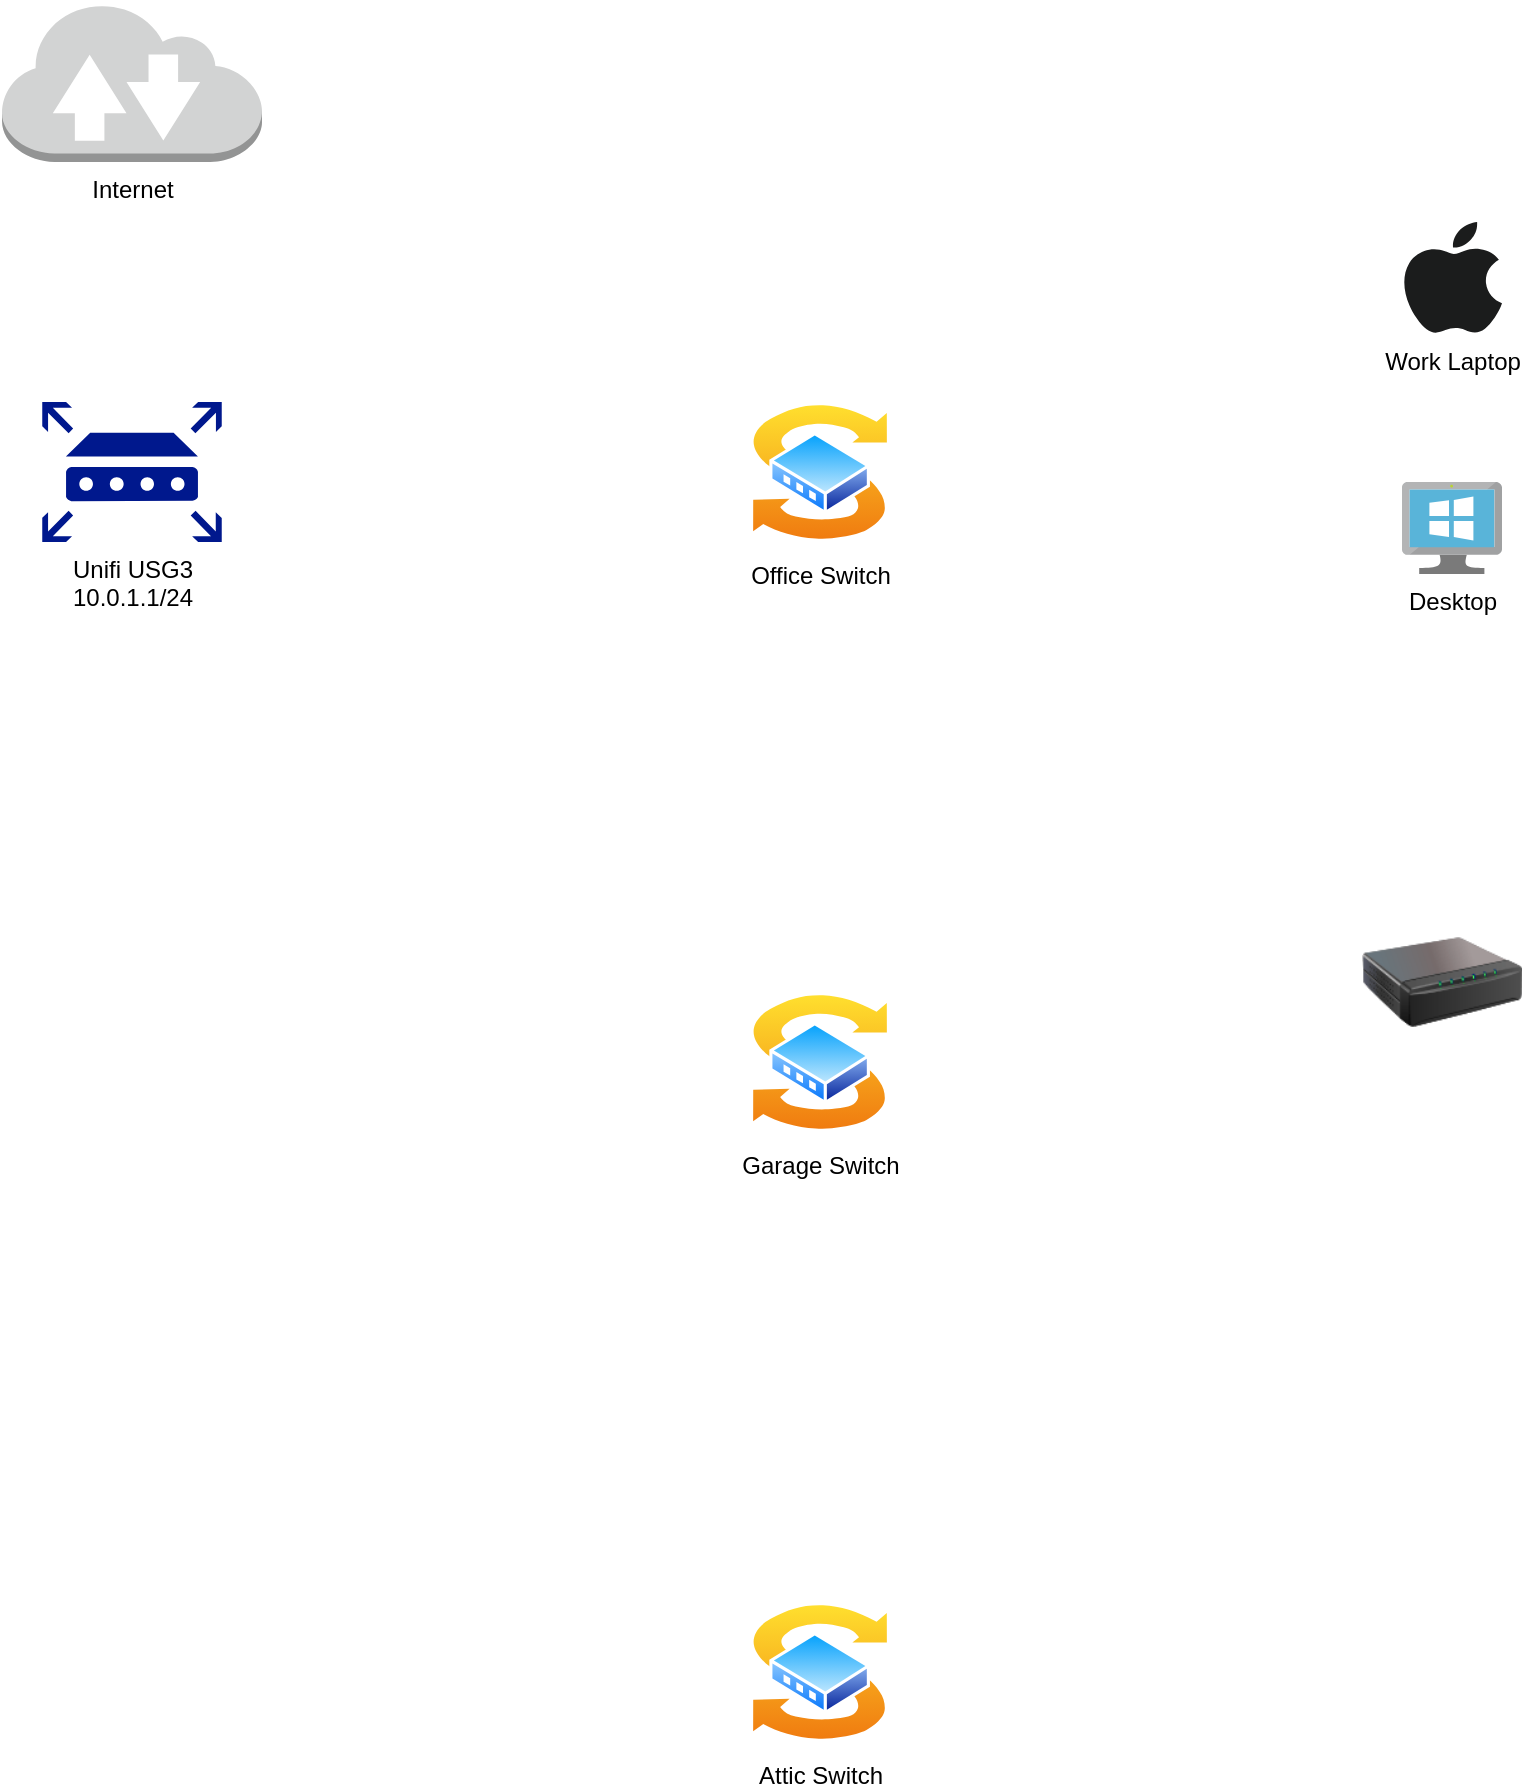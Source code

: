 <mxfile version="20.6.2" type="device"><diagram id="AlViBbgpn-ljOetnpS3-" name="Page-1"><mxGraphModel dx="1298" dy="822" grid="1" gridSize="10" guides="1" tooltips="1" connect="1" arrows="1" fold="1" page="1" pageScale="1" pageWidth="827" pageHeight="1169" math="0" shadow="0"><root><mxCell id="0"/><mxCell id="1" parent="0"/><mxCell id="haVDCOdEreemgnmgKqWr-3" value="Unifi USG3&lt;br&gt;10.0.1.1/24" style="sketch=0;aspect=fixed;pointerEvents=1;shadow=0;dashed=0;html=1;strokeColor=none;labelPosition=center;verticalLabelPosition=bottom;verticalAlign=top;align=center;fillColor=#00188D;shape=mxgraph.mscae.enterprise.router" parent="1" vertex="1"><mxGeometry x="60.13" y="220" width="89.74" height="70" as="geometry"/></mxCell><mxCell id="haVDCOdEreemgnmgKqWr-6" value="Internet" style="outlineConnect=0;dashed=0;verticalLabelPosition=bottom;verticalAlign=top;align=center;html=1;shape=mxgraph.aws3.internet_2;fillColor=#D2D3D3;gradientColor=none;" parent="1" vertex="1"><mxGeometry x="40" y="20" width="130" height="80" as="geometry"/></mxCell><mxCell id="haVDCOdEreemgnmgKqWr-7" value="Office Switch" style="aspect=fixed;perimeter=ellipsePerimeter;html=1;align=center;shadow=0;dashed=0;spacingTop=3;image;image=img/lib/active_directory/switch.svg;" parent="1" vertex="1"><mxGeometry x="414" y="220" width="70" height="70" as="geometry"/></mxCell><mxCell id="haVDCOdEreemgnmgKqWr-8" value="Garage Switch" style="aspect=fixed;perimeter=ellipsePerimeter;html=1;align=center;shadow=0;dashed=0;spacingTop=3;image;image=img/lib/active_directory/switch.svg;" parent="1" vertex="1"><mxGeometry x="414" y="515" width="70" height="70" as="geometry"/></mxCell><mxCell id="haVDCOdEreemgnmgKqWr-9" value="Attic Switch" style="aspect=fixed;perimeter=ellipsePerimeter;html=1;align=center;shadow=0;dashed=0;spacingTop=3;image;image=img/lib/active_directory/switch.svg;" parent="1" vertex="1"><mxGeometry x="414" y="820" width="70" height="70" as="geometry"/></mxCell><mxCell id="haVDCOdEreemgnmgKqWr-10" value="Work Laptop" style="dashed=0;outlineConnect=0;html=1;align=center;labelPosition=center;verticalLabelPosition=bottom;verticalAlign=top;shape=mxgraph.weblogos.apple;fillColor=#1B1C1C;strokeColor=none" parent="1" vertex="1"><mxGeometry x="740" y="130" width="50" height="56.2" as="geometry"/></mxCell><mxCell id="haVDCOdEreemgnmgKqWr-12" value="Desktop" style="sketch=0;aspect=fixed;html=1;points=[];align=center;image;fontSize=12;image=img/lib/mscae/VirtualMachineWindows.svg;" parent="1" vertex="1"><mxGeometry x="740" y="260" width="50" height="46" as="geometry"/></mxCell><mxCell id="pwhjt2tbMO2XwpLp-mJZ-2" value="" style="image;html=1;image=img/lib/clip_art/networking/Print_Server_128x128.png" vertex="1" parent="1"><mxGeometry x="720" y="470" width="80" height="80" as="geometry"/></mxCell></root></mxGraphModel></diagram></mxfile>